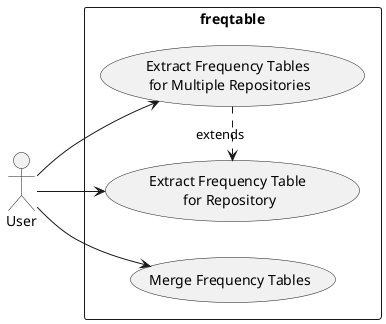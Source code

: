 @@startuml Freqtable Use Cases Diagram

actor User

rectangle freqtable {
    usecase (Extract Frequency Table \nfor Repository) as Extract
    usecase (Extract Frequency Tables \nfor Multiple Repositories) as ExtractMulti
    usecase (Merge Frequency Tables) as Merge
}

left to right direction
User --> Extract
User --> ExtractMulti
ExtractMulti .> Extract : extends
User --> Merge

@@enduml
